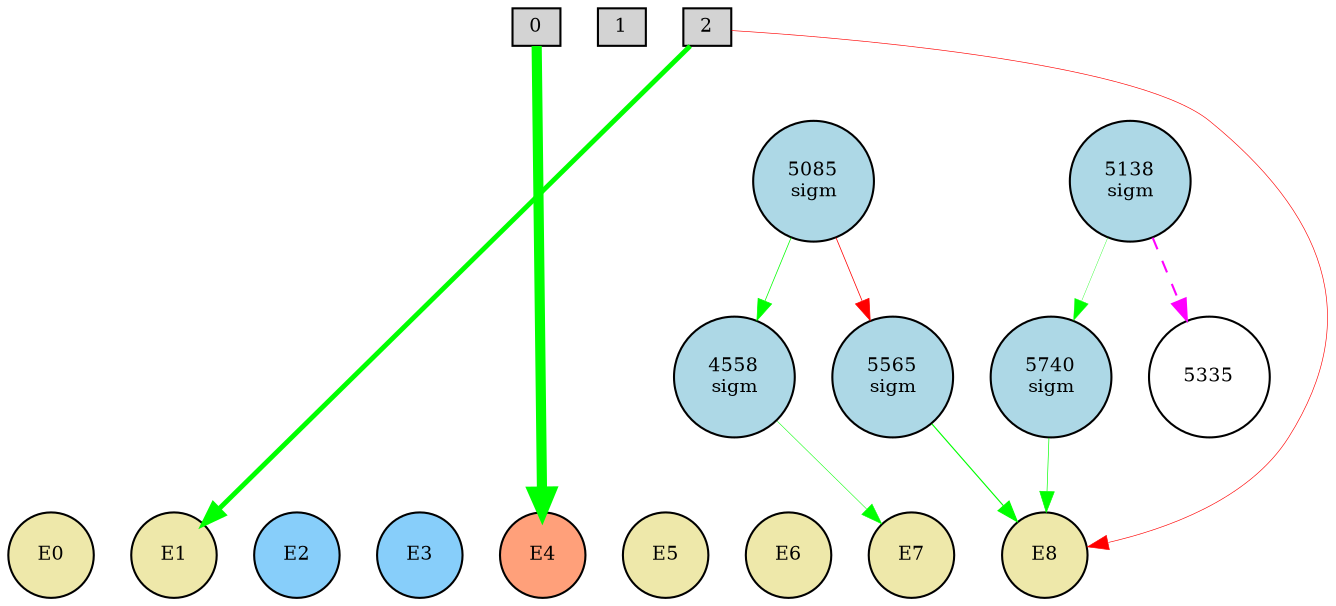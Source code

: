 digraph {
	node [fontsize=9 height=0.2 shape=circle width=0.2]
	subgraph inputs {
		node [shape=box style=filled]
		rank=source
		0 [fillcolor=lightgray]
		1 [fillcolor=lightgray]
		0 -> 1 [style=invis]
		2 [fillcolor=lightgray]
		1 -> 2 [style=invis]
	}
	subgraph outputs {
		node [style=filled]
		rank=sink
		E0 [fillcolor=palegoldenrod fontsize=9 height=0.2 shape=circle width=0.2]
		E1 [fillcolor=palegoldenrod fontsize=9 height=0.2 shape=circle width=0.2]
		E0 -> E1 [style=invis]
		E2 [fillcolor=lightskyblue fontsize=9 height=0.2 shape=circle width=0.2]
		E1 -> E2 [style=invis]
		E3 [fillcolor=lightskyblue fontsize=9 height=0.2 shape=circle width=0.2]
		E2 -> E3 [style=invis]
		E4 [fillcolor=lightsalmon fontsize=9 height=0.2 shape=circle width=0.2]
		E3 -> E4 [style=invis]
		E5 [fillcolor=palegoldenrod fontsize=9 height=0.2 shape=circle width=0.2]
		E4 -> E5 [style=invis]
		E6 [fillcolor=palegoldenrod fontsize=9 height=0.2 shape=circle width=0.2]
		E5 -> E6 [style=invis]
		E7 [fillcolor=palegoldenrod fontsize=9 height=0.2 shape=circle width=0.2]
		E6 -> E7 [style=invis]
		E8 [fillcolor=palegoldenrod fontsize=9 height=0.2 shape=circle width=0.2]
		E7 -> E8 [style=invis]
	}
	5740 [label="5740
sigm" fillcolor=lightblue style=filled]
	4558 [label="4558
sigm" fillcolor=lightblue style=filled]
	5085 [label="5085
sigm" fillcolor=lightblue style=filled]
	5138 [label="5138
sigm" fillcolor=lightblue style=filled]
	5565 [label="5565
sigm" fillcolor=lightblue style=filled]
	0 -> E4 [color=green penwidth=4.884090988782713 style=solid]
	2 -> E1 [color=green penwidth=2.3365743890531507 style=solid]
	2 -> E8 [color=red penwidth=0.3012422842263679 style=solid]
	5085 -> 5565 [color=red penwidth=0.36705429690078506 style=solid]
	5565 -> E8 [color=green penwidth=0.5465758272917437 style=solid]
	5085 -> 4558 [color=green penwidth=0.3566480521370815 style=solid]
	5138 -> 5335 [color=magenta penwidth=1 style=dashed]
	4558 -> E7 [color=green penwidth=0.2563892236100922 style=solid]
	5138 -> 5740 [color=green penwidth=0.17141828750091853 style=solid]
	5740 -> E8 [color=green penwidth=0.32294130674261445 style=solid]
}
